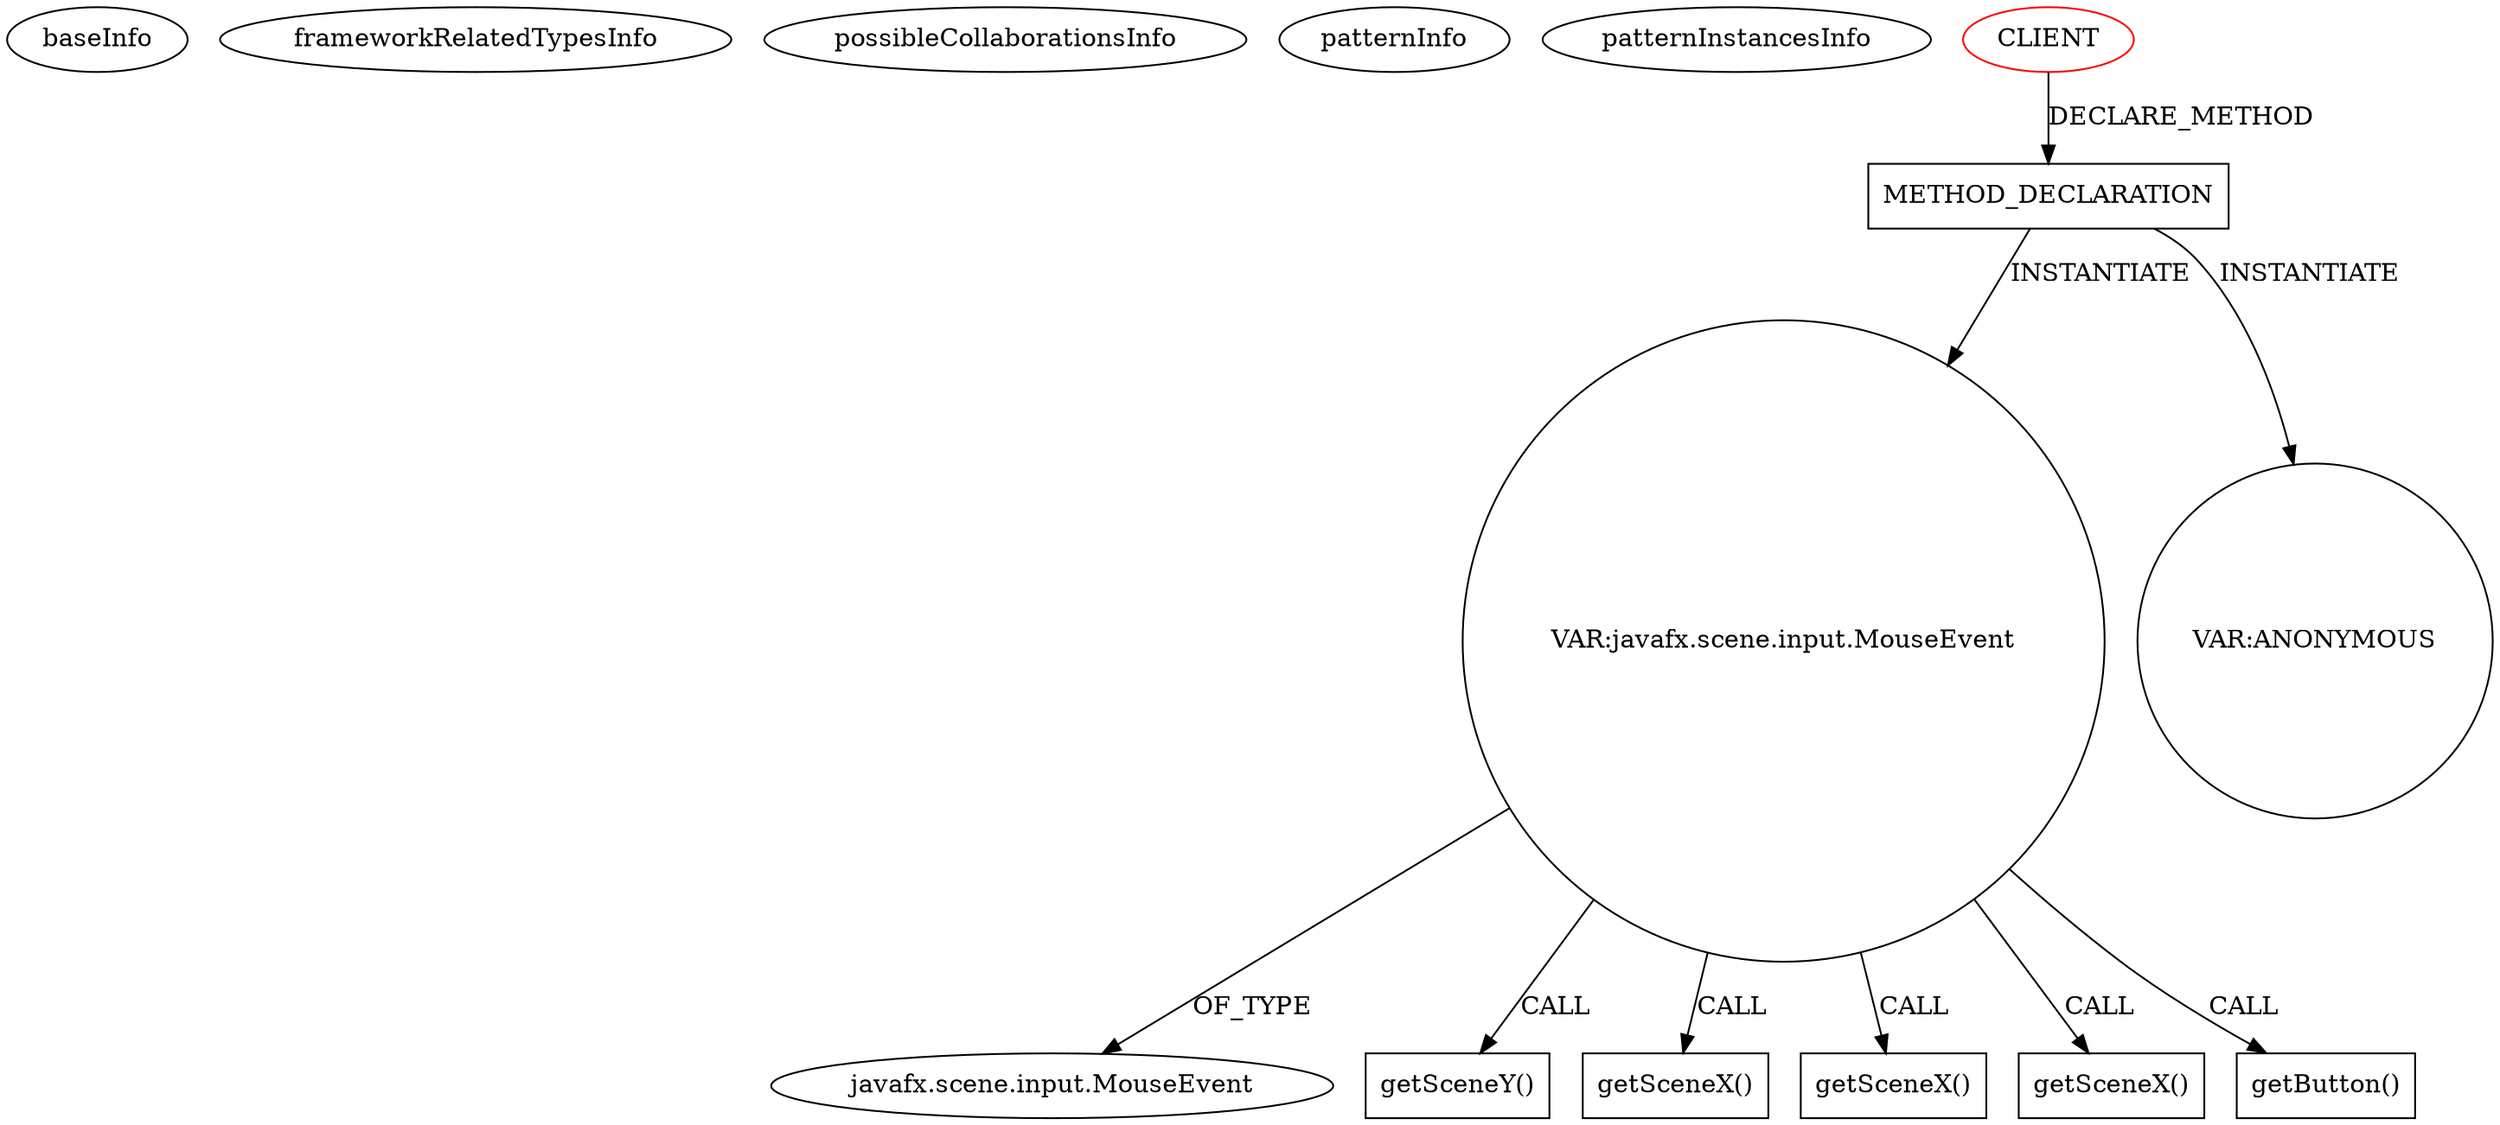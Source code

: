 digraph {
baseInfo[graphId=230,category="pattern",isAnonymous=false,possibleRelation=false]
frameworkRelatedTypesInfo[]
possibleCollaborationsInfo[]
patternInfo[frequency=2.0,patternRootClient=0]
patternInstancesInfo[0="mrempala-sp~/mrempala-sp/sp-master/src/application/VcPtVisualSchematicView.java~VcPtVisualSchematicView~3690",1="mrempala-sp~/mrempala-sp/sp-master/src/application/VcPtVisualSchematicViewClickable.java~VcPtVisualSchematicViewClickable~3668"]
20[label="javafx.scene.input.MouseEvent",vertexType="FRAMEWORK_CLASS_TYPE",isFrameworkType=false]
18[label="VAR:javafx.scene.input.MouseEvent",vertexType="VARIABLE_EXPRESION",isFrameworkType=false,shape=circle]
32[label="getSceneY()",vertexType="INSIDE_CALL",isFrameworkType=false,shape=box]
26[label="getSceneX()",vertexType="INSIDE_CALL",isFrameworkType=false,shape=box]
22[label="getSceneX()",vertexType="INSIDE_CALL",isFrameworkType=false,shape=box]
30[label="getSceneX()",vertexType="INSIDE_CALL",isFrameworkType=false,shape=box]
19[label="getButton()",vertexType="INSIDE_CALL",isFrameworkType=false,shape=box]
2[label="METHOD_DECLARATION",vertexType="CLIENT_METHOD_DECLARATION",isFrameworkType=false,shape=box]
0[label="CLIENT",vertexType="ROOT_CLIENT_CLASS_DECLARATION",isFrameworkType=false,color=red]
205[label="VAR:ANONYMOUS",vertexType="VARIABLE_EXPRESION",isFrameworkType=false,shape=circle]
2->18[label="INSTANTIATE"]
18->19[label="CALL"]
18->26[label="CALL"]
18->32[label="CALL"]
18->20[label="OF_TYPE"]
0->2[label="DECLARE_METHOD"]
18->30[label="CALL"]
2->205[label="INSTANTIATE"]
18->22[label="CALL"]
}
